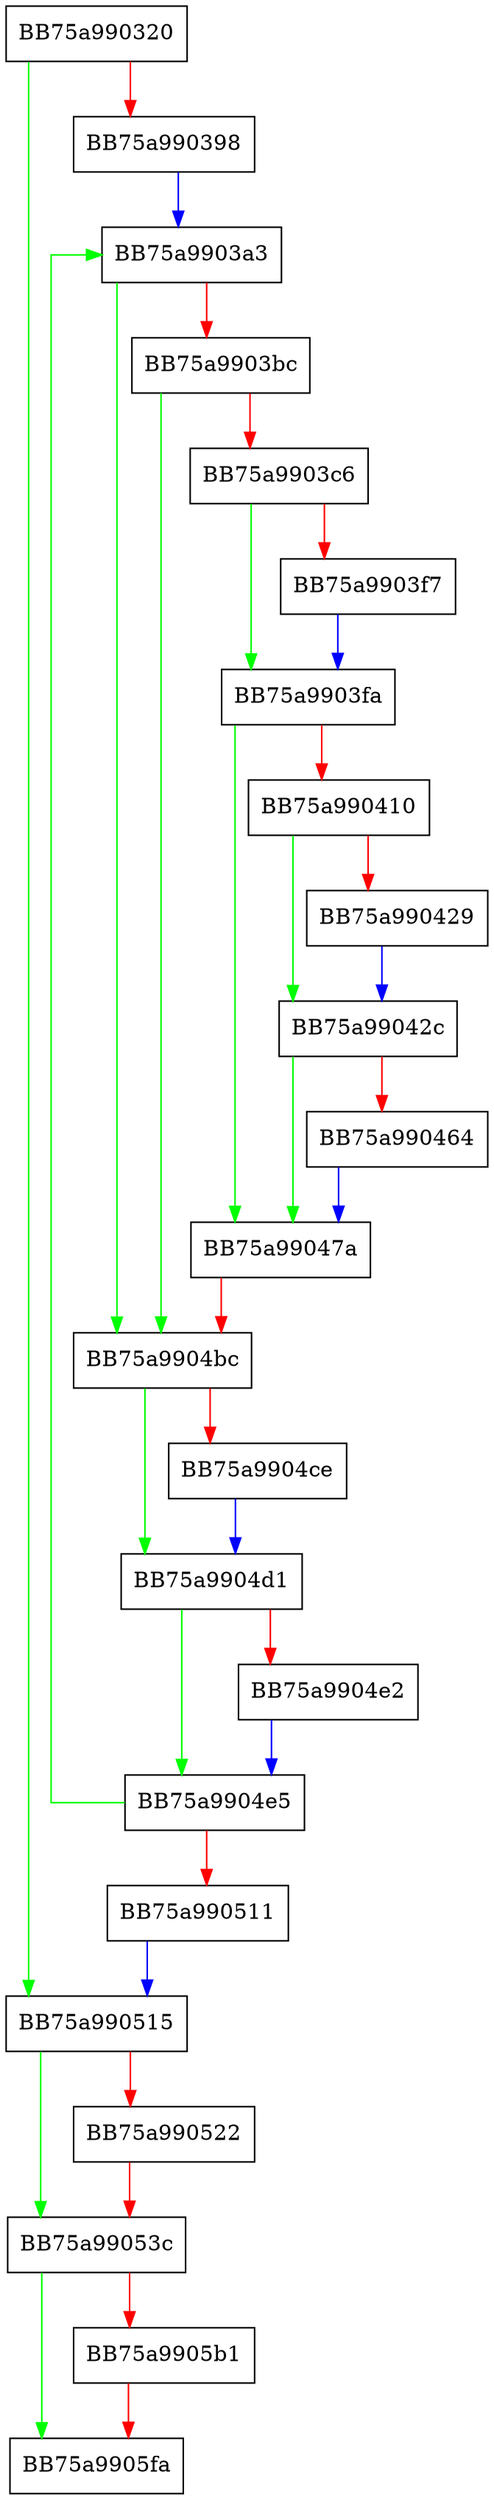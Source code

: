 digraph set_process_matching_patterns {
  node [shape="box"];
  graph [splines=ortho];
  BB75a990320 -> BB75a990515 [color="green"];
  BB75a990320 -> BB75a990398 [color="red"];
  BB75a990398 -> BB75a9903a3 [color="blue"];
  BB75a9903a3 -> BB75a9904bc [color="green"];
  BB75a9903a3 -> BB75a9903bc [color="red"];
  BB75a9903bc -> BB75a9904bc [color="green"];
  BB75a9903bc -> BB75a9903c6 [color="red"];
  BB75a9903c6 -> BB75a9903fa [color="green"];
  BB75a9903c6 -> BB75a9903f7 [color="red"];
  BB75a9903f7 -> BB75a9903fa [color="blue"];
  BB75a9903fa -> BB75a99047a [color="green"];
  BB75a9903fa -> BB75a990410 [color="red"];
  BB75a990410 -> BB75a99042c [color="green"];
  BB75a990410 -> BB75a990429 [color="red"];
  BB75a990429 -> BB75a99042c [color="blue"];
  BB75a99042c -> BB75a99047a [color="green"];
  BB75a99042c -> BB75a990464 [color="red"];
  BB75a990464 -> BB75a99047a [color="blue"];
  BB75a99047a -> BB75a9904bc [color="red"];
  BB75a9904bc -> BB75a9904d1 [color="green"];
  BB75a9904bc -> BB75a9904ce [color="red"];
  BB75a9904ce -> BB75a9904d1 [color="blue"];
  BB75a9904d1 -> BB75a9904e5 [color="green"];
  BB75a9904d1 -> BB75a9904e2 [color="red"];
  BB75a9904e2 -> BB75a9904e5 [color="blue"];
  BB75a9904e5 -> BB75a9903a3 [color="green"];
  BB75a9904e5 -> BB75a990511 [color="red"];
  BB75a990511 -> BB75a990515 [color="blue"];
  BB75a990515 -> BB75a99053c [color="green"];
  BB75a990515 -> BB75a990522 [color="red"];
  BB75a990522 -> BB75a99053c [color="red"];
  BB75a99053c -> BB75a9905fa [color="green"];
  BB75a99053c -> BB75a9905b1 [color="red"];
  BB75a9905b1 -> BB75a9905fa [color="red"];
}